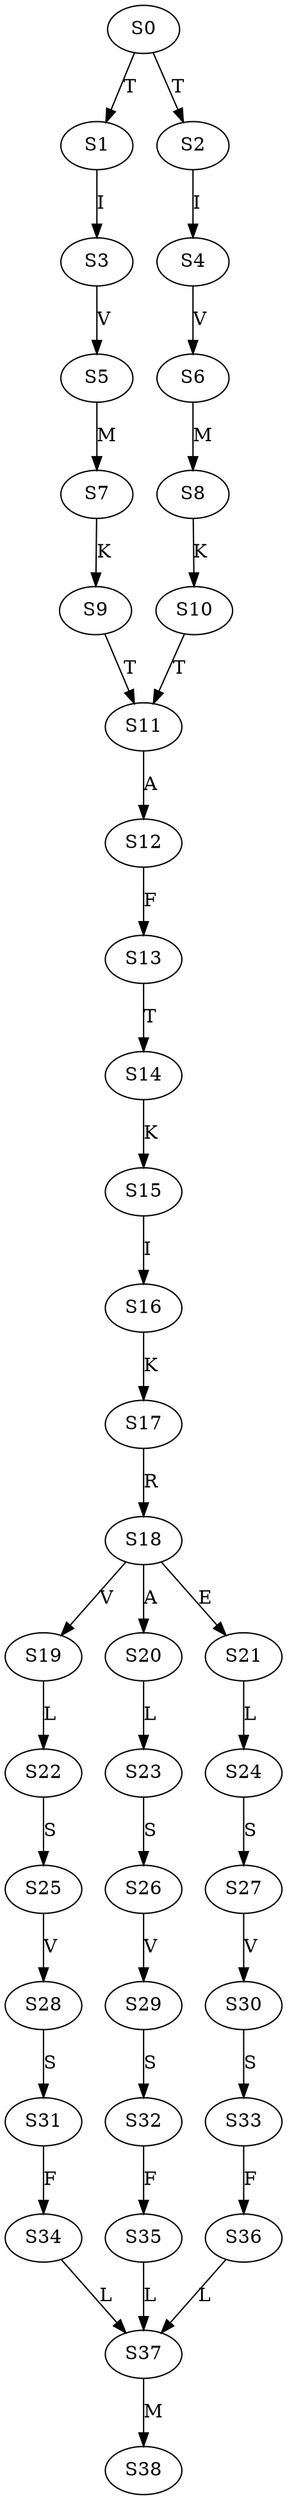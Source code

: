 strict digraph  {
	S0 -> S1 [ label = T ];
	S0 -> S2 [ label = T ];
	S1 -> S3 [ label = I ];
	S2 -> S4 [ label = I ];
	S3 -> S5 [ label = V ];
	S4 -> S6 [ label = V ];
	S5 -> S7 [ label = M ];
	S6 -> S8 [ label = M ];
	S7 -> S9 [ label = K ];
	S8 -> S10 [ label = K ];
	S9 -> S11 [ label = T ];
	S10 -> S11 [ label = T ];
	S11 -> S12 [ label = A ];
	S12 -> S13 [ label = F ];
	S13 -> S14 [ label = T ];
	S14 -> S15 [ label = K ];
	S15 -> S16 [ label = I ];
	S16 -> S17 [ label = K ];
	S17 -> S18 [ label = R ];
	S18 -> S19 [ label = V ];
	S18 -> S20 [ label = A ];
	S18 -> S21 [ label = E ];
	S19 -> S22 [ label = L ];
	S20 -> S23 [ label = L ];
	S21 -> S24 [ label = L ];
	S22 -> S25 [ label = S ];
	S23 -> S26 [ label = S ];
	S24 -> S27 [ label = S ];
	S25 -> S28 [ label = V ];
	S26 -> S29 [ label = V ];
	S27 -> S30 [ label = V ];
	S28 -> S31 [ label = S ];
	S29 -> S32 [ label = S ];
	S30 -> S33 [ label = S ];
	S31 -> S34 [ label = F ];
	S32 -> S35 [ label = F ];
	S33 -> S36 [ label = F ];
	S34 -> S37 [ label = L ];
	S35 -> S37 [ label = L ];
	S36 -> S37 [ label = L ];
	S37 -> S38 [ label = M ];
}
